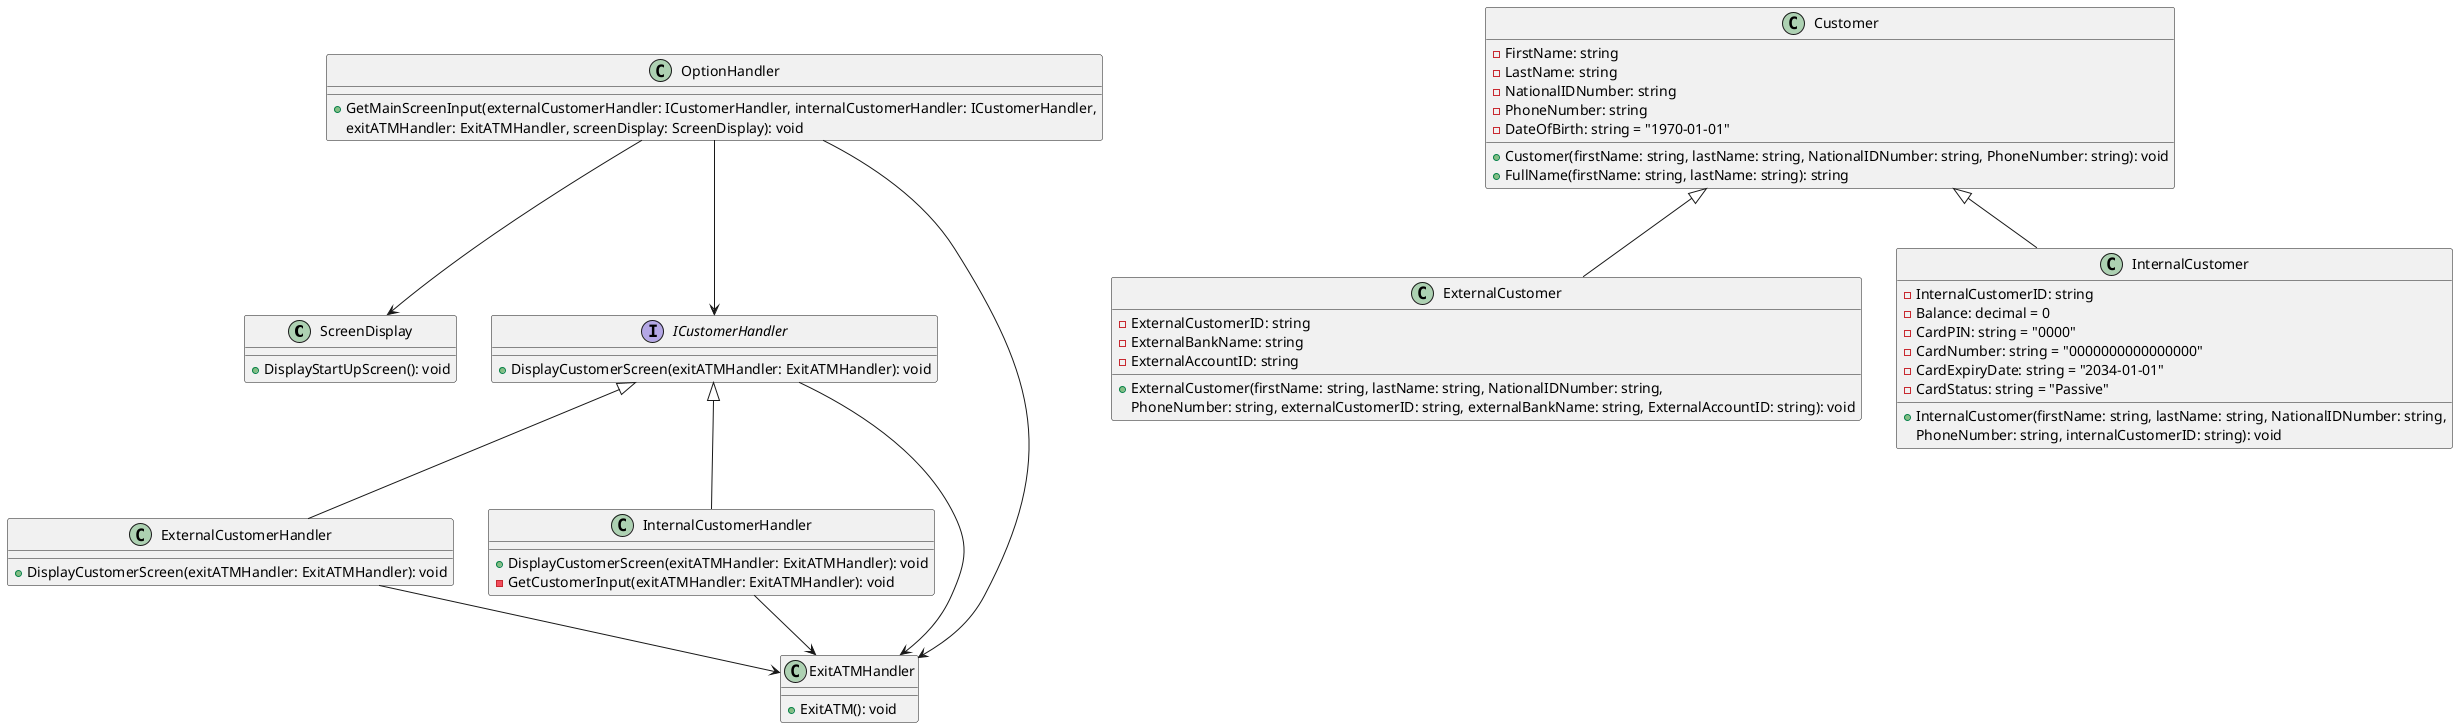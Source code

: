 @startuml ATMUygulamasi

class ScreenDisplay {
    +DisplayStartUpScreen(): void
}

class Customer {
    -FirstName: string
    -LastName: string
    -NationalIDNumber: string
    -PhoneNumber: string
    -DateOfBirth: string = "1970-01-01"

    +Customer(firstName: string, lastName: string, NationalIDNumber: string, PhoneNumber: string): void
    +FullName(firstName: string, lastName: string): string
}

class ExternalCustomer {
    -ExternalCustomerID: string
    -ExternalBankName: string
    -ExternalAccountID: string

    +ExternalCustomer(firstName: string, lastName: string, NationalIDNumber: string,
    PhoneNumber: string, externalCustomerID: string, externalBankName: string, ExternalAccountID: string): void
}

class InternalCustomer {
    -InternalCustomerID: string
    -Balance: decimal = 0
    -CardPIN: string = "0000"
    -CardNumber: string = "0000000000000000"
    -CardExpiryDate: string = "2034-01-01"
    -CardStatus: string = "Passive"

    +InternalCustomer(firstName: string, lastName: string, NationalIDNumber: string,
    PhoneNumber: string, internalCustomerID: string): void
}

class OptionHandler {
    +GetMainScreenInput(externalCustomerHandler: ICustomerHandler, internalCustomerHandler: ICustomerHandler, 
    exitATMHandler: ExitATMHandler, screenDisplay: ScreenDisplay): void
}

interface ICustomerHandler {
    +DisplayCustomerScreen(exitATMHandler: ExitATMHandler): void
}

class ExternalCustomerHandler {
    +DisplayCustomerScreen(exitATMHandler: ExitATMHandler): void
}

class InternalCustomerHandler {
    +DisplayCustomerScreen(exitATMHandler: ExitATMHandler): void
    -GetCustomerInput(exitATMHandler: ExitATMHandler): void
}

class ExitATMHandler {
    +ExitATM(): void
}

Customer <|-- ExternalCustomer
Customer <|-- InternalCustomer

ICustomerHandler <|-- ExternalCustomerHandler
ICustomerHandler <|-- InternalCustomerHandler

OptionHandler --> ICustomerHandler
OptionHandler --> ScreenDisplay

ICustomerHandler --> ExitATMHandler
ExternalCustomerHandler --> ExitATMHandler
InternalCustomerHandler --> ExitATMHandler
OptionHandler --> ExitATMHandler

@enduml